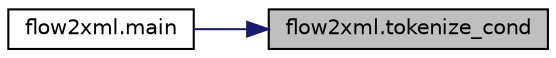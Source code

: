 digraph "flow2xml.tokenize_cond"
{
 // LATEX_PDF_SIZE
  edge [fontname="Helvetica",fontsize="10",labelfontname="Helvetica",labelfontsize="10"];
  node [fontname="Helvetica",fontsize="10",shape=record];
  rankdir="RL";
  Node1 [label="flow2xml.tokenize_cond",height=0.2,width=0.4,color="black", fillcolor="grey75", style="filled", fontcolor="black",tooltip="文字列をトークン列に分割する"];
  Node1 -> Node2 [dir="back",color="midnightblue",fontsize="10",style="solid",fontname="Helvetica"];
  Node2 [label="flow2xml.main",height=0.2,width=0.4,color="black", fillcolor="white", style="filled",URL="$namespaceflow2xml.html#ae7681f48e2a027cec45897bfcd4a2c47",tooltip="メイン関数"];
}
